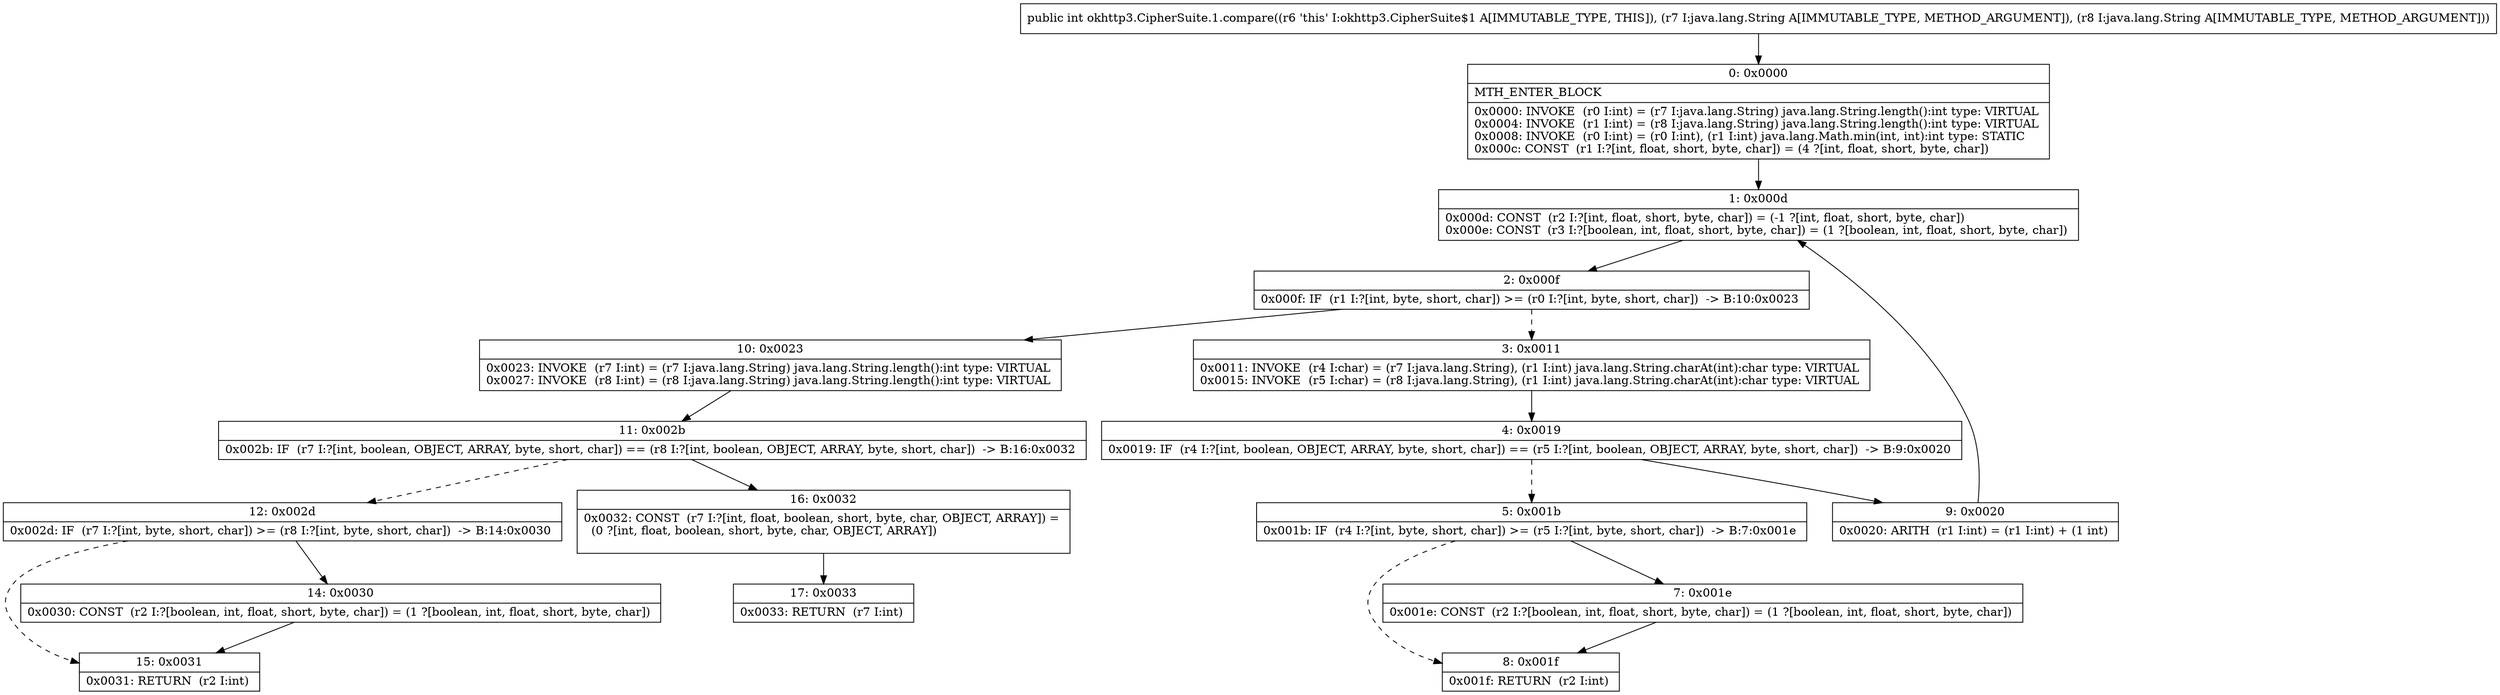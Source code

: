 digraph "CFG forokhttp3.CipherSuite.1.compare(Ljava\/lang\/String;Ljava\/lang\/String;)I" {
Node_0 [shape=record,label="{0\:\ 0x0000|MTH_ENTER_BLOCK\l|0x0000: INVOKE  (r0 I:int) = (r7 I:java.lang.String) java.lang.String.length():int type: VIRTUAL \l0x0004: INVOKE  (r1 I:int) = (r8 I:java.lang.String) java.lang.String.length():int type: VIRTUAL \l0x0008: INVOKE  (r0 I:int) = (r0 I:int), (r1 I:int) java.lang.Math.min(int, int):int type: STATIC \l0x000c: CONST  (r1 I:?[int, float, short, byte, char]) = (4 ?[int, float, short, byte, char]) \l}"];
Node_1 [shape=record,label="{1\:\ 0x000d|0x000d: CONST  (r2 I:?[int, float, short, byte, char]) = (\-1 ?[int, float, short, byte, char]) \l0x000e: CONST  (r3 I:?[boolean, int, float, short, byte, char]) = (1 ?[boolean, int, float, short, byte, char]) \l}"];
Node_2 [shape=record,label="{2\:\ 0x000f|0x000f: IF  (r1 I:?[int, byte, short, char]) \>= (r0 I:?[int, byte, short, char])  \-\> B:10:0x0023 \l}"];
Node_3 [shape=record,label="{3\:\ 0x0011|0x0011: INVOKE  (r4 I:char) = (r7 I:java.lang.String), (r1 I:int) java.lang.String.charAt(int):char type: VIRTUAL \l0x0015: INVOKE  (r5 I:char) = (r8 I:java.lang.String), (r1 I:int) java.lang.String.charAt(int):char type: VIRTUAL \l}"];
Node_4 [shape=record,label="{4\:\ 0x0019|0x0019: IF  (r4 I:?[int, boolean, OBJECT, ARRAY, byte, short, char]) == (r5 I:?[int, boolean, OBJECT, ARRAY, byte, short, char])  \-\> B:9:0x0020 \l}"];
Node_5 [shape=record,label="{5\:\ 0x001b|0x001b: IF  (r4 I:?[int, byte, short, char]) \>= (r5 I:?[int, byte, short, char])  \-\> B:7:0x001e \l}"];
Node_7 [shape=record,label="{7\:\ 0x001e|0x001e: CONST  (r2 I:?[boolean, int, float, short, byte, char]) = (1 ?[boolean, int, float, short, byte, char]) \l}"];
Node_8 [shape=record,label="{8\:\ 0x001f|0x001f: RETURN  (r2 I:int) \l}"];
Node_9 [shape=record,label="{9\:\ 0x0020|0x0020: ARITH  (r1 I:int) = (r1 I:int) + (1 int) \l}"];
Node_10 [shape=record,label="{10\:\ 0x0023|0x0023: INVOKE  (r7 I:int) = (r7 I:java.lang.String) java.lang.String.length():int type: VIRTUAL \l0x0027: INVOKE  (r8 I:int) = (r8 I:java.lang.String) java.lang.String.length():int type: VIRTUAL \l}"];
Node_11 [shape=record,label="{11\:\ 0x002b|0x002b: IF  (r7 I:?[int, boolean, OBJECT, ARRAY, byte, short, char]) == (r8 I:?[int, boolean, OBJECT, ARRAY, byte, short, char])  \-\> B:16:0x0032 \l}"];
Node_12 [shape=record,label="{12\:\ 0x002d|0x002d: IF  (r7 I:?[int, byte, short, char]) \>= (r8 I:?[int, byte, short, char])  \-\> B:14:0x0030 \l}"];
Node_14 [shape=record,label="{14\:\ 0x0030|0x0030: CONST  (r2 I:?[boolean, int, float, short, byte, char]) = (1 ?[boolean, int, float, short, byte, char]) \l}"];
Node_15 [shape=record,label="{15\:\ 0x0031|0x0031: RETURN  (r2 I:int) \l}"];
Node_16 [shape=record,label="{16\:\ 0x0032|0x0032: CONST  (r7 I:?[int, float, boolean, short, byte, char, OBJECT, ARRAY]) = \l  (0 ?[int, float, boolean, short, byte, char, OBJECT, ARRAY])\l \l}"];
Node_17 [shape=record,label="{17\:\ 0x0033|0x0033: RETURN  (r7 I:int) \l}"];
MethodNode[shape=record,label="{public int okhttp3.CipherSuite.1.compare((r6 'this' I:okhttp3.CipherSuite$1 A[IMMUTABLE_TYPE, THIS]), (r7 I:java.lang.String A[IMMUTABLE_TYPE, METHOD_ARGUMENT]), (r8 I:java.lang.String A[IMMUTABLE_TYPE, METHOD_ARGUMENT])) }"];
MethodNode -> Node_0;
Node_0 -> Node_1;
Node_1 -> Node_2;
Node_2 -> Node_3[style=dashed];
Node_2 -> Node_10;
Node_3 -> Node_4;
Node_4 -> Node_5[style=dashed];
Node_4 -> Node_9;
Node_5 -> Node_7;
Node_5 -> Node_8[style=dashed];
Node_7 -> Node_8;
Node_9 -> Node_1;
Node_10 -> Node_11;
Node_11 -> Node_12[style=dashed];
Node_11 -> Node_16;
Node_12 -> Node_14;
Node_12 -> Node_15[style=dashed];
Node_14 -> Node_15;
Node_16 -> Node_17;
}

